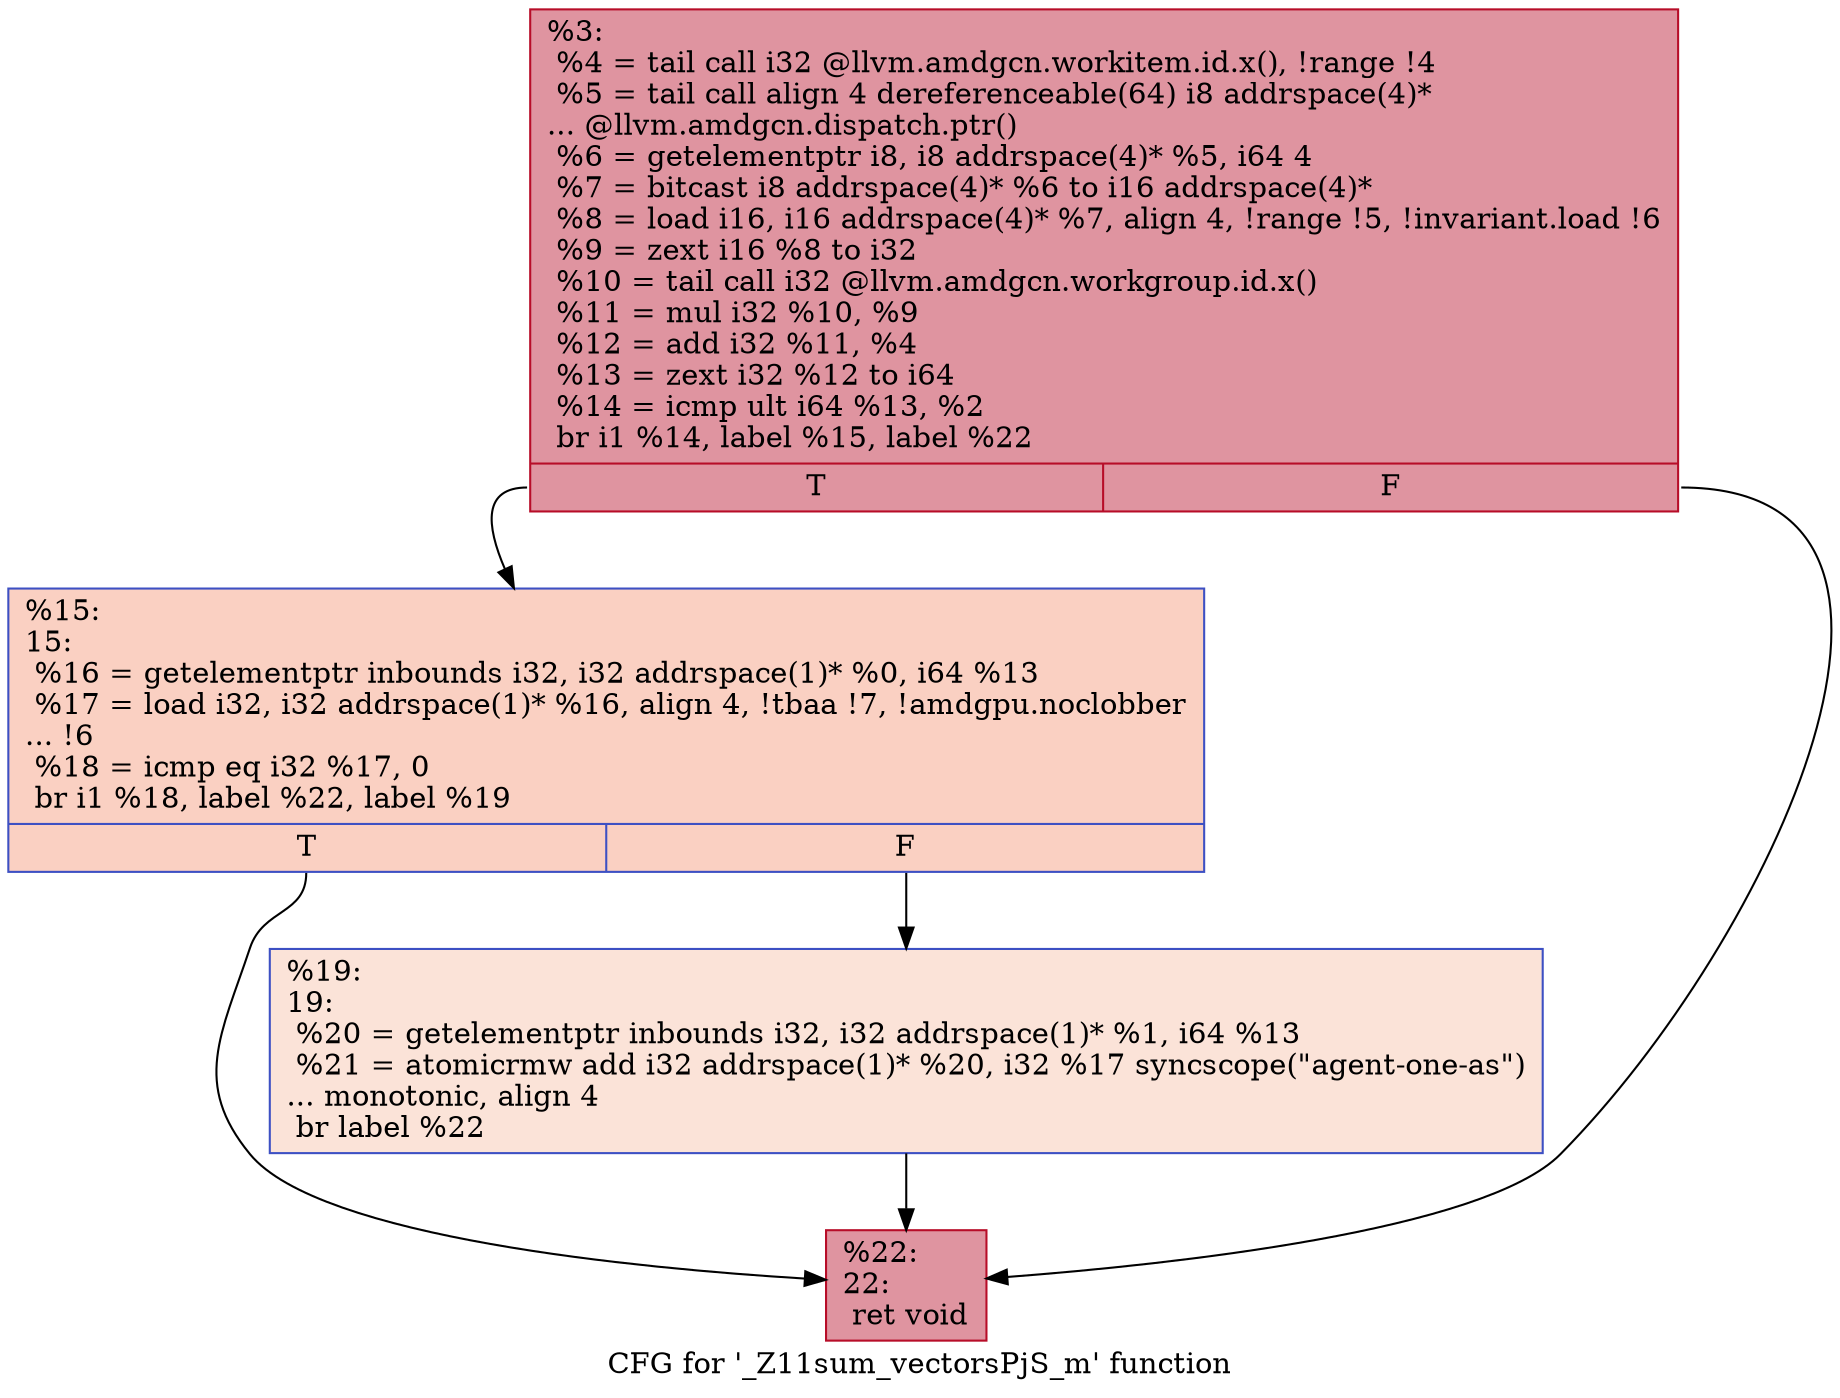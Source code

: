 digraph "CFG for '_Z11sum_vectorsPjS_m' function" {
	label="CFG for '_Z11sum_vectorsPjS_m' function";

	Node0x505e030 [shape=record,color="#b70d28ff", style=filled, fillcolor="#b70d2870",label="{%3:\l  %4 = tail call i32 @llvm.amdgcn.workitem.id.x(), !range !4\l  %5 = tail call align 4 dereferenceable(64) i8 addrspace(4)*\l... @llvm.amdgcn.dispatch.ptr()\l  %6 = getelementptr i8, i8 addrspace(4)* %5, i64 4\l  %7 = bitcast i8 addrspace(4)* %6 to i16 addrspace(4)*\l  %8 = load i16, i16 addrspace(4)* %7, align 4, !range !5, !invariant.load !6\l  %9 = zext i16 %8 to i32\l  %10 = tail call i32 @llvm.amdgcn.workgroup.id.x()\l  %11 = mul i32 %10, %9\l  %12 = add i32 %11, %4\l  %13 = zext i32 %12 to i64\l  %14 = icmp ult i64 %13, %2\l  br i1 %14, label %15, label %22\l|{<s0>T|<s1>F}}"];
	Node0x505e030:s0 -> Node0x505ff70;
	Node0x505e030:s1 -> Node0x5060000;
	Node0x505ff70 [shape=record,color="#3d50c3ff", style=filled, fillcolor="#f3947570",label="{%15:\l15:                                               \l  %16 = getelementptr inbounds i32, i32 addrspace(1)* %0, i64 %13\l  %17 = load i32, i32 addrspace(1)* %16, align 4, !tbaa !7, !amdgpu.noclobber\l... !6\l  %18 = icmp eq i32 %17, 0\l  br i1 %18, label %22, label %19\l|{<s0>T|<s1>F}}"];
	Node0x505ff70:s0 -> Node0x5060000;
	Node0x505ff70:s1 -> Node0x5060b40;
	Node0x5060b40 [shape=record,color="#3d50c3ff", style=filled, fillcolor="#f6bfa670",label="{%19:\l19:                                               \l  %20 = getelementptr inbounds i32, i32 addrspace(1)* %1, i64 %13\l  %21 = atomicrmw add i32 addrspace(1)* %20, i32 %17 syncscope(\"agent-one-as\")\l... monotonic, align 4\l  br label %22\l}"];
	Node0x5060b40 -> Node0x5060000;
	Node0x5060000 [shape=record,color="#b70d28ff", style=filled, fillcolor="#b70d2870",label="{%22:\l22:                                               \l  ret void\l}"];
}
